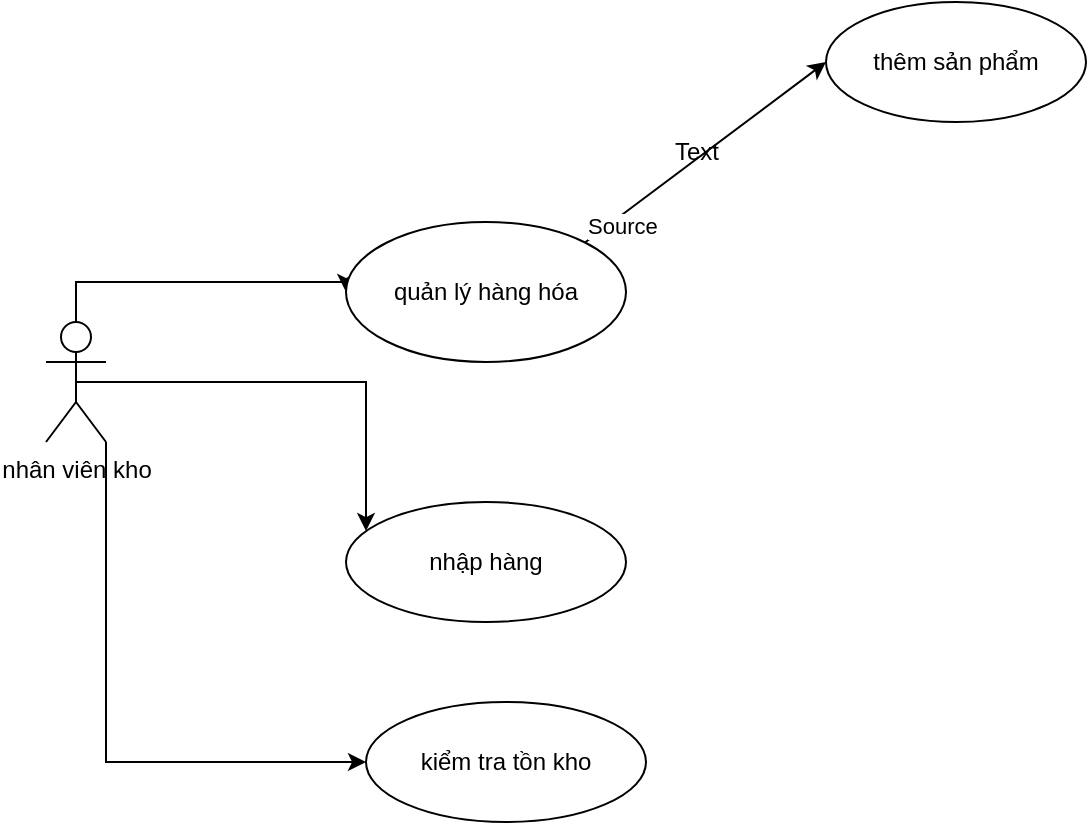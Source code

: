 <mxfile version="22.0.4" type="device" pages="2">
  <diagram name="Trang-1" id="YVOwTTcvPVqcPgHP7bQD">
    <mxGraphModel dx="1290" dy="573" grid="1" gridSize="10" guides="1" tooltips="1" connect="1" arrows="1" fold="1" page="1" pageScale="1" pageWidth="827" pageHeight="1169" math="0" shadow="0">
      <root>
        <mxCell id="0" />
        <mxCell id="1" parent="0" />
        <mxCell id="rw_lriZMITa9iQaK21Hy-14" style="edgeStyle=orthogonalEdgeStyle;rounded=0;orthogonalLoop=1;jettySize=auto;html=1;exitX=0.5;exitY=1;exitDx=0;exitDy=0;" parent="1" edge="1">
          <mxGeometry relative="1" as="geometry">
            <mxPoint x="150" y="290" as="sourcePoint" />
            <mxPoint x="150" y="290" as="targetPoint" />
          </mxGeometry>
        </mxCell>
        <mxCell id="2oSJLv5EbDAendmqQmss-5" style="edgeStyle=orthogonalEdgeStyle;rounded=0;orthogonalLoop=1;jettySize=auto;html=1;exitX=0.5;exitY=0;exitDx=0;exitDy=0;exitPerimeter=0;entryX=0;entryY=0.5;entryDx=0;entryDy=0;" parent="1" source="2oSJLv5EbDAendmqQmss-1" target="2oSJLv5EbDAendmqQmss-2" edge="1">
          <mxGeometry relative="1" as="geometry">
            <Array as="points">
              <mxPoint x="115" y="150" />
              <mxPoint x="250" y="150" />
            </Array>
          </mxGeometry>
        </mxCell>
        <mxCell id="2oSJLv5EbDAendmqQmss-8" style="edgeStyle=orthogonalEdgeStyle;rounded=0;orthogonalLoop=1;jettySize=auto;html=1;exitX=0.5;exitY=0.5;exitDx=0;exitDy=0;exitPerimeter=0;" parent="1" source="2oSJLv5EbDAendmqQmss-1" target="2oSJLv5EbDAendmqQmss-6" edge="1">
          <mxGeometry relative="1" as="geometry">
            <Array as="points">
              <mxPoint x="260" y="200" />
            </Array>
          </mxGeometry>
        </mxCell>
        <mxCell id="2oSJLv5EbDAendmqQmss-11" style="edgeStyle=orthogonalEdgeStyle;rounded=0;orthogonalLoop=1;jettySize=auto;html=1;exitX=1;exitY=1;exitDx=0;exitDy=0;exitPerimeter=0;" parent="1" edge="1">
          <mxGeometry relative="1" as="geometry">
            <mxPoint x="130" y="230" as="sourcePoint" />
            <mxPoint x="260" y="390" as="targetPoint" />
            <Array as="points">
              <mxPoint x="130" y="390" />
            </Array>
          </mxGeometry>
        </mxCell>
        <mxCell id="2oSJLv5EbDAendmqQmss-1" value="nhân viên kho" style="shape=umlActor;verticalLabelPosition=bottom;verticalAlign=top;html=1;outlineConnect=0;" parent="1" vertex="1">
          <mxGeometry x="100" y="170" width="30" height="60" as="geometry" />
        </mxCell>
        <mxCell id="2oSJLv5EbDAendmqQmss-2" value="quản lý hàng hóa" style="ellipse;whiteSpace=wrap;html=1;" parent="1" vertex="1">
          <mxGeometry x="250" y="120" width="140" height="70" as="geometry" />
        </mxCell>
        <mxCell id="2oSJLv5EbDAendmqQmss-6" value="nhập hàng" style="ellipse;whiteSpace=wrap;html=1;" parent="1" vertex="1">
          <mxGeometry x="250" y="260" width="140" height="60" as="geometry" />
        </mxCell>
        <mxCell id="2oSJLv5EbDAendmqQmss-9" value="kiểm tra tồn kho" style="ellipse;whiteSpace=wrap;html=1;" parent="1" vertex="1">
          <mxGeometry x="260" y="360" width="140" height="60" as="geometry" />
        </mxCell>
        <mxCell id="2oSJLv5EbDAendmqQmss-12" value="thêm sản phẩm" style="ellipse;whiteSpace=wrap;html=1;" parent="1" vertex="1">
          <mxGeometry x="490" y="10" width="130" height="60" as="geometry" />
        </mxCell>
        <mxCell id="2oSJLv5EbDAendmqQmss-17" value="" style="endArrow=classic;html=1;rounded=0;exitX=1;exitY=0;exitDx=0;exitDy=0;entryX=0;entryY=0.5;entryDx=0;entryDy=0;" parent="1" source="2oSJLv5EbDAendmqQmss-2" target="2oSJLv5EbDAendmqQmss-12" edge="1">
          <mxGeometry relative="1" as="geometry">
            <mxPoint x="330" y="290" as="sourcePoint" />
            <mxPoint x="490" y="200" as="targetPoint" />
          </mxGeometry>
        </mxCell>
        <mxCell id="2oSJLv5EbDAendmqQmss-19" value="Source" style="edgeLabel;resizable=0;html=1;align=left;verticalAlign=bottom;" parent="2oSJLv5EbDAendmqQmss-17" connectable="0" vertex="1">
          <mxGeometry x="-1" relative="1" as="geometry" />
        </mxCell>
        <mxCell id="2oSJLv5EbDAendmqQmss-20" value="Text" style="text;html=1;align=center;verticalAlign=middle;resizable=0;points=[];autosize=1;strokeColor=none;fillColor=none;" parent="1" vertex="1">
          <mxGeometry x="400" y="70" width="50" height="30" as="geometry" />
        </mxCell>
      </root>
    </mxGraphModel>
  </diagram>
  <diagram id="F7jLTQNCGChM5TH_we4c" name="Trang-2">
    <mxGraphModel dx="1229" dy="546" grid="1" gridSize="10" guides="1" tooltips="1" connect="1" arrows="1" fold="1" page="1" pageScale="1" pageWidth="3300" pageHeight="4681" math="0" shadow="0">
      <root>
        <mxCell id="0" />
        <mxCell id="1" parent="0" />
        <mxCell id="wZ0ekpj9lYZld2IMxwDu-1" value="click vào lưu nhà cung cấp" style="rounded=0;whiteSpace=wrap;html=1;" parent="1" vertex="1">
          <mxGeometry x="585" y="470" width="120" height="60" as="geometry" />
        </mxCell>
        <mxCell id="wZ0ekpj9lYZld2IMxwDu-2" value="Read mã,tên,địa chỉ,mã doanh nghiệp,sdt,email" style="rounded=0;whiteSpace=wrap;html=1;" parent="1" vertex="1">
          <mxGeometry x="585" y="578" width="120" height="60" as="geometry" />
        </mxCell>
        <mxCell id="wZ0ekpj9lYZld2IMxwDu-4" value="&lt;p class=&quot;MsoNormal&quot;&gt;if (ten.equals(&quot;&quot;) ||&lt;br/&gt;dc.equals(&quot;&quot;) || madn.equals(&quot;&quot;) ||&lt;br/&gt;sdt.equals(&quot;&quot;) || email.equals(&quot;&quot;))&lt;/p&gt;" style="rhombus;whiteSpace=wrap;html=1;" parent="1" vertex="1">
          <mxGeometry x="510" y="680" width="270" height="120" as="geometry" />
        </mxCell>
        <mxCell id="wZ0ekpj9lYZld2IMxwDu-5" value="Yes" style="text;html=1;align=center;verticalAlign=middle;resizable=0;points=[];autosize=1;strokeColor=none;fillColor=none;" parent="1" vertex="1">
          <mxGeometry x="860" y="730" width="40" height="30" as="geometry" />
        </mxCell>
        <mxCell id="wZ0ekpj9lYZld2IMxwDu-6" value="No" style="text;html=1;align=center;verticalAlign=middle;resizable=0;points=[];autosize=1;strokeColor=none;fillColor=none;" parent="1" vertex="1">
          <mxGeometry x="375" y="740" width="40" height="30" as="geometry" />
        </mxCell>
        <mxCell id="wZ0ekpj9lYZld2IMxwDu-7" value="JOptionPane.showMessageDialog(null, &quot;Vui lòng nhập dủ thông tin&quot;);" style="rounded=0;whiteSpace=wrap;html=1;" parent="1" vertex="1">
          <mxGeometry x="820" y="860" width="210" height="90" as="geometry" />
        </mxCell>
        <mxCell id="wZ0ekpj9lYZld2IMxwDu-8" value="return" style="rounded=0;whiteSpace=wrap;html=1;" parent="1" vertex="1">
          <mxGeometry x="1080" y="1048" width="110" height="60" as="geometry" />
        </mxCell>
        <mxCell id="wZ0ekpj9lYZld2IMxwDu-9" value="if (!checkemail(email))" style="rhombus;whiteSpace=wrap;html=1;" parent="1" vertex="1">
          <mxGeometry x="570" y="1150" width="150" height="80" as="geometry" />
        </mxCell>
        <mxCell id="wZ0ekpj9lYZld2IMxwDu-10" value="JOptionPane.showMessageDialog(null, &quot;Email nhập không đúng định dạng &quot;);" style="whiteSpace=wrap;html=1;" parent="1" vertex="1">
          <mxGeometry x="780" y="1290" width="270" height="70" as="geometry" />
        </mxCell>
        <mxCell id="wZ0ekpj9lYZld2IMxwDu-11" value="return" style="rounded=0;whiteSpace=wrap;html=1;" parent="1" vertex="1">
          <mxGeometry x="855" y="1450" width="120" height="60" as="geometry" />
        </mxCell>
        <mxCell id="wZ0ekpj9lYZld2IMxwDu-12" value="" style="endArrow=classic;html=1;rounded=0;entryX=0.5;entryY=0;entryDx=0;entryDy=0;exitX=0.5;exitY=1;exitDx=0;exitDy=0;" parent="1" source="wZ0ekpj9lYZld2IMxwDu-1" target="wZ0ekpj9lYZld2IMxwDu-2" edge="1">
          <mxGeometry width="50" height="50" relative="1" as="geometry">
            <mxPoint x="650" y="770" as="sourcePoint" />
            <mxPoint x="700" y="720" as="targetPoint" />
          </mxGeometry>
        </mxCell>
        <mxCell id="wZ0ekpj9lYZld2IMxwDu-13" value="" style="endArrow=classic;html=1;rounded=0;entryX=0.5;entryY=0;entryDx=0;entryDy=0;exitX=0.5;exitY=1;exitDx=0;exitDy=0;" parent="1" source="wZ0ekpj9lYZld2IMxwDu-2" target="wZ0ekpj9lYZld2IMxwDu-4" edge="1">
          <mxGeometry width="50" height="50" relative="1" as="geometry">
            <mxPoint x="650" y="670" as="sourcePoint" />
            <mxPoint x="660" y="590" as="targetPoint" />
          </mxGeometry>
        </mxCell>
        <mxCell id="wZ0ekpj9lYZld2IMxwDu-14" style="edgeStyle=orthogonalEdgeStyle;rounded=0;orthogonalLoop=1;jettySize=auto;html=1;exitX=0.5;exitY=1;exitDx=0;exitDy=0;" parent="1" source="wZ0ekpj9lYZld2IMxwDu-2" target="wZ0ekpj9lYZld2IMxwDu-2" edge="1">
          <mxGeometry relative="1" as="geometry" />
        </mxCell>
        <mxCell id="wZ0ekpj9lYZld2IMxwDu-15" value="" style="endArrow=classic;html=1;rounded=0;entryX=0.5;entryY=0;entryDx=0;entryDy=0;exitX=1;exitY=0.5;exitDx=0;exitDy=0;" parent="1" source="wZ0ekpj9lYZld2IMxwDu-4" target="wZ0ekpj9lYZld2IMxwDu-7" edge="1">
          <mxGeometry width="50" height="50" relative="1" as="geometry">
            <mxPoint x="670" y="560" as="sourcePoint" />
            <mxPoint x="670" y="600" as="targetPoint" />
            <Array as="points">
              <mxPoint x="925" y="740" />
            </Array>
          </mxGeometry>
        </mxCell>
        <mxCell id="wZ0ekpj9lYZld2IMxwDu-16" value="" style="endArrow=classic;html=1;rounded=0;entryX=0;entryY=0.5;entryDx=0;entryDy=0;exitX=0.5;exitY=1;exitDx=0;exitDy=0;" parent="1" source="wZ0ekpj9lYZld2IMxwDu-7" target="wZ0ekpj9lYZld2IMxwDu-8" edge="1">
          <mxGeometry width="50" height="50" relative="1" as="geometry">
            <mxPoint x="680" y="570" as="sourcePoint" />
            <mxPoint x="680" y="610" as="targetPoint" />
            <Array as="points">
              <mxPoint x="925" y="1078" />
            </Array>
          </mxGeometry>
        </mxCell>
        <mxCell id="wZ0ekpj9lYZld2IMxwDu-17" value="" style="endArrow=classic;html=1;rounded=0;exitX=0;exitY=0.5;exitDx=0;exitDy=0;" parent="1" source="wZ0ekpj9lYZld2IMxwDu-4" edge="1">
          <mxGeometry width="50" height="50" relative="1" as="geometry">
            <mxPoint x="690" y="580" as="sourcePoint" />
            <mxPoint x="640" y="1040" as="targetPoint" />
            <Array as="points">
              <mxPoint x="370" y="740" />
              <mxPoint x="370" y="1040" />
            </Array>
          </mxGeometry>
        </mxCell>
        <mxCell id="wZ0ekpj9lYZld2IMxwDu-19" value="" style="endArrow=classic;html=1;rounded=0;" parent="1" target="wZ0ekpj9lYZld2IMxwDu-9" edge="1">
          <mxGeometry width="50" height="50" relative="1" as="geometry">
            <mxPoint x="645" y="1040" as="sourcePoint" />
            <mxPoint x="710" y="640" as="targetPoint" />
          </mxGeometry>
        </mxCell>
        <mxCell id="wZ0ekpj9lYZld2IMxwDu-20" value="" style="endArrow=classic;html=1;rounded=0;entryX=0.5;entryY=0;entryDx=0;entryDy=0;exitX=1;exitY=0.5;exitDx=0;exitDy=0;" parent="1" source="wZ0ekpj9lYZld2IMxwDu-9" target="wZ0ekpj9lYZld2IMxwDu-10" edge="1">
          <mxGeometry width="50" height="50" relative="1" as="geometry">
            <mxPoint x="655" y="1080" as="sourcePoint" />
            <mxPoint x="655" y="1160" as="targetPoint" />
            <Array as="points">
              <mxPoint x="915" y="1192" />
            </Array>
          </mxGeometry>
        </mxCell>
        <mxCell id="wZ0ekpj9lYZld2IMxwDu-21" value="" style="endArrow=classic;html=1;rounded=0;entryX=0.5;entryY=0;entryDx=0;entryDy=0;exitX=0.5;exitY=1;exitDx=0;exitDy=0;" parent="1" source="wZ0ekpj9lYZld2IMxwDu-10" target="wZ0ekpj9lYZld2IMxwDu-11" edge="1">
          <mxGeometry width="50" height="50" relative="1" as="geometry">
            <mxPoint x="665" y="1090" as="sourcePoint" />
            <mxPoint x="665" y="1170" as="targetPoint" />
            <Array as="points" />
          </mxGeometry>
        </mxCell>
        <mxCell id="wZ0ekpj9lYZld2IMxwDu-22" value="" style="endArrow=classic;html=1;rounded=0;exitX=0;exitY=0.5;exitDx=0;exitDy=0;" parent="1" source="wZ0ekpj9lYZld2IMxwDu-9" edge="1">
          <mxGeometry width="50" height="50" relative="1" as="geometry">
            <mxPoint x="675" y="1100" as="sourcePoint" />
            <mxPoint x="630" y="1480" as="targetPoint" />
            <Array as="points">
              <mxPoint x="360" y="1190" />
              <mxPoint x="360" y="1480" />
            </Array>
          </mxGeometry>
        </mxCell>
        <mxCell id="wZ0ekpj9lYZld2IMxwDu-23" value="Yes" style="text;html=1;align=center;verticalAlign=middle;resizable=0;points=[];autosize=1;strokeColor=none;fillColor=none;" parent="1" vertex="1">
          <mxGeometry x="830" y="1150" width="40" height="30" as="geometry" />
        </mxCell>
        <mxCell id="wZ0ekpj9lYZld2IMxwDu-24" value="No" style="text;html=1;align=center;verticalAlign=middle;resizable=0;points=[];autosize=1;strokeColor=none;fillColor=none;" parent="1" vertex="1">
          <mxGeometry x="390" y="1150" width="40" height="30" as="geometry" />
        </mxCell>
        <mxCell id="wZ0ekpj9lYZld2IMxwDu-25" value="1" style="text;html=1;align=center;verticalAlign=middle;resizable=0;points=[];autosize=1;strokeColor=none;fillColor=none;" parent="1" vertex="1">
          <mxGeometry x="715" y="480" width="30" height="30" as="geometry" />
        </mxCell>
        <mxCell id="wZ0ekpj9lYZld2IMxwDu-26" value="2" style="text;html=1;align=center;verticalAlign=middle;resizable=0;points=[];autosize=1;strokeColor=none;fillColor=none;" parent="1" vertex="1">
          <mxGeometry x="715" y="595" width="30" height="30" as="geometry" />
        </mxCell>
        <mxCell id="wZ0ekpj9lYZld2IMxwDu-27" value="3" style="text;html=1;align=center;verticalAlign=middle;resizable=0;points=[];autosize=1;strokeColor=none;fillColor=none;" parent="1" vertex="1">
          <mxGeometry x="735" y="688" width="30" height="30" as="geometry" />
        </mxCell>
        <mxCell id="wZ0ekpj9lYZld2IMxwDu-28" value="4" style="text;html=1;align=center;verticalAlign=middle;resizable=0;points=[];autosize=1;strokeColor=none;fillColor=none;" parent="1" vertex="1">
          <mxGeometry x="975" y="828" width="30" height="30" as="geometry" />
        </mxCell>
        <mxCell id="wZ0ekpj9lYZld2IMxwDu-29" value="5" style="text;html=1;align=center;verticalAlign=middle;resizable=0;points=[];autosize=1;strokeColor=none;fillColor=none;" parent="1" vertex="1">
          <mxGeometry x="1120" y="1000" width="30" height="30" as="geometry" />
        </mxCell>
        <mxCell id="wZ0ekpj9lYZld2IMxwDu-30" value="6" style="text;html=1;align=center;verticalAlign=middle;resizable=0;points=[];autosize=1;strokeColor=none;fillColor=none;" parent="1" vertex="1">
          <mxGeometry x="675" y="1138" width="30" height="30" as="geometry" />
        </mxCell>
        <mxCell id="wZ0ekpj9lYZld2IMxwDu-31" value="7" style="text;html=1;align=center;verticalAlign=middle;resizable=0;points=[];autosize=1;strokeColor=none;fillColor=none;" parent="1" vertex="1">
          <mxGeometry x="950" y="1250" width="30" height="30" as="geometry" />
        </mxCell>
        <mxCell id="wZ0ekpj9lYZld2IMxwDu-32" value="8" style="text;html=1;align=center;verticalAlign=middle;resizable=0;points=[];autosize=1;strokeColor=none;fillColor=none;" parent="1" vertex="1">
          <mxGeometry x="950" y="1410" width="30" height="30" as="geometry" />
        </mxCell>
        <mxCell id="wZ0ekpj9lYZld2IMxwDu-33" value="A" style="text;html=1;align=center;verticalAlign=middle;resizable=0;points=[];autosize=1;strokeColor=none;fillColor=none;" parent="1" vertex="1">
          <mxGeometry x="645" y="538" width="30" height="30" as="geometry" />
        </mxCell>
        <mxCell id="wZ0ekpj9lYZld2IMxwDu-34" value="B" style="text;html=1;align=center;verticalAlign=middle;resizable=0;points=[];autosize=1;strokeColor=none;fillColor=none;" parent="1" vertex="1">
          <mxGeometry x="655" y="638" width="30" height="30" as="geometry" />
        </mxCell>
        <mxCell id="wZ0ekpj9lYZld2IMxwDu-35" value="C" style="text;html=1;align=center;verticalAlign=middle;resizable=0;points=[];autosize=1;strokeColor=none;fillColor=none;" parent="1" vertex="1">
          <mxGeometry x="865" y="768" width="30" height="30" as="geometry" />
        </mxCell>
        <mxCell id="wZ0ekpj9lYZld2IMxwDu-36" value="D" style="text;html=1;align=center;verticalAlign=middle;resizable=0;points=[];autosize=1;strokeColor=none;fillColor=none;" parent="1" vertex="1">
          <mxGeometry x="375" y="880" width="30" height="30" as="geometry" />
        </mxCell>
        <mxCell id="wZ0ekpj9lYZld2IMxwDu-37" value="E" style="text;html=1;align=center;verticalAlign=middle;resizable=0;points=[];autosize=1;strokeColor=none;fillColor=none;" parent="1" vertex="1">
          <mxGeometry x="880" y="970" width="30" height="30" as="geometry" />
        </mxCell>
        <mxCell id="wZ0ekpj9lYZld2IMxwDu-38" value="F" style="text;html=1;align=center;verticalAlign=middle;resizable=0;points=[];autosize=1;strokeColor=none;fillColor=none;" parent="1" vertex="1">
          <mxGeometry x="375" y="1250" width="30" height="30" as="geometry" />
        </mxCell>
        <mxCell id="wZ0ekpj9lYZld2IMxwDu-39" value="G" style="text;html=1;align=center;verticalAlign=middle;resizable=0;points=[];autosize=1;strokeColor=none;fillColor=none;" parent="1" vertex="1">
          <mxGeometry x="835" y="1208" width="30" height="30" as="geometry" />
        </mxCell>
        <mxCell id="wZ0ekpj9lYZld2IMxwDu-40" value="H" style="text;html=1;align=center;verticalAlign=middle;resizable=0;points=[];autosize=1;strokeColor=none;fillColor=none;" parent="1" vertex="1">
          <mxGeometry x="855" y="1360" width="30" height="30" as="geometry" />
        </mxCell>
        <mxCell id="wZ0ekpj9lYZld2IMxwDu-41" value="I" style="text;html=1;align=center;verticalAlign=middle;resizable=0;points=[];autosize=1;strokeColor=none;fillColor=none;" parent="1" vertex="1">
          <mxGeometry x="1090" y="1220" width="30" height="30" as="geometry" />
        </mxCell>
        <mxCell id="wZ0ekpj9lYZld2IMxwDu-42" value="" style="endArrow=classic;html=1;rounded=0;exitX=0.5;exitY=1;exitDx=0;exitDy=0;entryX=1;entryY=0.5;entryDx=0;entryDy=0;" parent="1" source="wZ0ekpj9lYZld2IMxwDu-8" edge="1" target="g4c_6h65PSuElQiDOU8y-1">
          <mxGeometry width="50" height="50" relative="1" as="geometry">
            <mxPoint x="935" y="960" as="sourcePoint" />
            <mxPoint x="1150" y="1330" as="targetPoint" />
            <Array as="points">
              <mxPoint x="1135" y="2480" />
            </Array>
          </mxGeometry>
        </mxCell>
        <mxCell id="wZ0ekpj9lYZld2IMxwDu-43" value="if (temp.update())" style="rhombus;whiteSpace=wrap;html=1;" parent="1" vertex="1">
          <mxGeometry x="555" y="1540" width="150" height="80" as="geometry" />
        </mxCell>
        <mxCell id="wZ0ekpj9lYZld2IMxwDu-44" value="" style="endArrow=classic;html=1;rounded=0;entryX=1;entryY=0;entryDx=0;entryDy=0;" parent="1" source="wZ0ekpj9lYZld2IMxwDu-11" edge="1" target="g4c_6h65PSuElQiDOU8y-1">
          <mxGeometry width="50" height="50" relative="1" as="geometry">
            <mxPoint x="925" y="1370" as="sourcePoint" />
            <mxPoint x="630" y="1480" as="targetPoint" />
            <Array as="points">
              <mxPoint x="1080" y="1480" />
              <mxPoint x="1080" y="2450" />
            </Array>
          </mxGeometry>
        </mxCell>
        <mxCell id="wZ0ekpj9lYZld2IMxwDu-45" value="" style="endArrow=classic;html=1;rounded=0;entryX=0.5;entryY=0;entryDx=0;entryDy=0;" parent="1" target="wZ0ekpj9lYZld2IMxwDu-43" edge="1">
          <mxGeometry width="50" height="50" relative="1" as="geometry">
            <mxPoint x="630" y="1480" as="sourcePoint" />
            <mxPoint x="935" y="1470" as="targetPoint" />
            <Array as="points" />
          </mxGeometry>
        </mxCell>
        <mxCell id="wZ0ekpj9lYZld2IMxwDu-46" value="K" style="text;html=1;align=center;verticalAlign=middle;resizable=0;points=[];autosize=1;strokeColor=none;fillColor=none;" parent="1" vertex="1">
          <mxGeometry x="930" y="1380" width="30" height="30" as="geometry" />
        </mxCell>
        <mxCell id="wZ0ekpj9lYZld2IMxwDu-47" value="9" style="text;html=1;align=center;verticalAlign=middle;resizable=0;points=[];autosize=1;strokeColor=none;fillColor=none;" parent="1" vertex="1">
          <mxGeometry x="670" y="1530" width="30" height="30" as="geometry" />
        </mxCell>
        <mxCell id="wZ0ekpj9lYZld2IMxwDu-48" value="JOptionPane.showMessageDialog(null, &quot;Cập nhật thành công&quot;);" style="rounded=0;whiteSpace=wrap;html=1;" parent="1" vertex="1">
          <mxGeometry x="835" y="1700" width="210" height="60" as="geometry" />
        </mxCell>
        <mxCell id="wZ0ekpj9lYZld2IMxwDu-49" value="" style="endArrow=classic;html=1;rounded=0;entryX=0.316;entryY=0.024;entryDx=0;entryDy=0;exitX=1;exitY=0.5;exitDx=0;exitDy=0;entryPerimeter=0;" parent="1" target="wZ0ekpj9lYZld2IMxwDu-48" edge="1">
          <mxGeometry width="50" height="50" relative="1" as="geometry">
            <mxPoint x="705" y="1580" as="sourcePoint" />
            <mxPoint x="900" y="1680" as="targetPoint" />
            <Array as="points">
              <mxPoint x="900" y="1582" />
            </Array>
          </mxGeometry>
        </mxCell>
        <mxCell id="wZ0ekpj9lYZld2IMxwDu-50" value="" style="endArrow=classic;html=1;rounded=0;exitX=0;exitY=0.5;exitDx=0;exitDy=0;" parent="1" edge="1">
          <mxGeometry width="50" height="50" relative="1" as="geometry">
            <mxPoint x="560" y="1580" as="sourcePoint" />
            <mxPoint x="570" y="1870" as="targetPoint" />
            <Array as="points">
              <mxPoint x="350" y="1580" />
              <mxPoint x="350" y="1870" />
            </Array>
          </mxGeometry>
        </mxCell>
        <mxCell id="wZ0ekpj9lYZld2IMxwDu-51" value="Mainframe.listcc.load();" style="rounded=0;whiteSpace=wrap;html=1;" parent="1" vertex="1">
          <mxGeometry x="570" y="1840" width="180" height="60" as="geometry" />
        </mxCell>
        <mxCell id="wZ0ekpj9lYZld2IMxwDu-52" value="" style="endArrow=classic;html=1;rounded=0;entryX=1;entryY=0.5;entryDx=0;entryDy=0;exitX=0.34;exitY=0.978;exitDx=0;exitDy=0;exitPerimeter=0;" parent="1" source="wZ0ekpj9lYZld2IMxwDu-48" target="wZ0ekpj9lYZld2IMxwDu-51" edge="1">
          <mxGeometry width="50" height="50" relative="1" as="geometry">
            <mxPoint x="715" y="1590" as="sourcePoint" />
            <mxPoint x="770" y="1880" as="targetPoint" />
            <Array as="points">
              <mxPoint x="906" y="1870" />
            </Array>
          </mxGeometry>
        </mxCell>
        <mxCell id="wZ0ekpj9lYZld2IMxwDu-53" value="" style="endArrow=classic;html=1;rounded=0;entryX=0.5;entryY=0;entryDx=0;entryDy=0;" parent="1" edge="1">
          <mxGeometry width="50" height="50" relative="1" as="geometry">
            <mxPoint x="653.95" y="2140" as="sourcePoint" />
            <mxPoint x="653.95" y="2200" as="targetPoint" />
            <Array as="points" />
          </mxGeometry>
        </mxCell>
        <mxCell id="wZ0ekpj9lYZld2IMxwDu-54" value="" style="endArrow=classic;html=1;rounded=0;entryX=0.5;entryY=0;entryDx=0;entryDy=0;" parent="1" edge="1">
          <mxGeometry width="50" height="50" relative="1" as="geometry">
            <mxPoint x="653.95" y="2020" as="sourcePoint" />
            <mxPoint x="653.95" y="2080" as="targetPoint" />
            <Array as="points" />
          </mxGeometry>
        </mxCell>
        <mxCell id="wZ0ekpj9lYZld2IMxwDu-55" value="" style="endArrow=classic;html=1;rounded=0;entryX=0.5;entryY=0;entryDx=0;entryDy=0;" parent="1" edge="1">
          <mxGeometry width="50" height="50" relative="1" as="geometry">
            <mxPoint x="653.95" y="1900" as="sourcePoint" />
            <mxPoint x="653.95" y="1960" as="targetPoint" />
            <Array as="points" />
          </mxGeometry>
        </mxCell>
        <mxCell id="wZ0ekpj9lYZld2IMxwDu-56" value="dsnhacungcapcontrol.newtable();" style="rounded=0;whiteSpace=wrap;html=1;" parent="1" vertex="1">
          <mxGeometry x="570" y="1960" width="190" height="60" as="geometry" />
        </mxCell>
        <mxCell id="wZ0ekpj9lYZld2IMxwDu-57" value="khothuoccontrol.newlist();" style="rounded=0;whiteSpace=wrap;html=1;" parent="1" vertex="1">
          <mxGeometry x="570" y="2080" width="180" height="60" as="geometry" />
        </mxCell>
        <mxCell id="wZ0ekpj9lYZld2IMxwDu-58" value="themthuoccontrol.newlist();" style="rounded=0;whiteSpace=wrap;html=1;" parent="1" vertex="1">
          <mxGeometry x="570" y="2200" width="180" height="60" as="geometry" />
        </mxCell>
        <mxCell id="wZ0ekpj9lYZld2IMxwDu-59" value="dsnhaphangcontrol.newcombo();" style="rounded=0;whiteSpace=wrap;html=1;" parent="1" vertex="1">
          <mxGeometry x="570" y="2320" width="180" height="60" as="geometry" />
        </mxCell>
        <mxCell id="wZ0ekpj9lYZld2IMxwDu-60" value="" style="endArrow=classic;html=1;rounded=0;entryX=0.5;entryY=0;entryDx=0;entryDy=0;" parent="1" edge="1">
          <mxGeometry width="50" height="50" relative="1" as="geometry">
            <mxPoint x="653.95" y="2260" as="sourcePoint" />
            <mxPoint x="653.95" y="2320" as="targetPoint" />
            <Array as="points" />
          </mxGeometry>
        </mxCell>
        <mxCell id="g4c_6h65PSuElQiDOU8y-1" value="end btn lưu" style="whiteSpace=wrap;html=1;" vertex="1" parent="1">
          <mxGeometry x="600" y="2450" width="120" height="60" as="geometry" />
        </mxCell>
        <mxCell id="g4c_6h65PSuElQiDOU8y-2" value="" style="endArrow=classic;html=1;rounded=0;entryX=0.437;entryY=-0.003;entryDx=0;entryDy=0;entryPerimeter=0;" edge="1" parent="1" target="g4c_6h65PSuElQiDOU8y-1">
          <mxGeometry width="50" height="50" relative="1" as="geometry">
            <mxPoint x="654" y="2380" as="sourcePoint" />
            <mxPoint x="654" y="2440" as="targetPoint" />
            <Array as="points" />
          </mxGeometry>
        </mxCell>
        <mxCell id="g4c_6h65PSuElQiDOU8y-5" value="L" style="text;html=1;align=center;verticalAlign=middle;resizable=0;points=[];autosize=1;strokeColor=none;fillColor=none;" vertex="1" parent="1">
          <mxGeometry x="860" y="1630" width="30" height="30" as="geometry" />
        </mxCell>
        <mxCell id="g4c_6h65PSuElQiDOU8y-6" value="M" style="text;html=1;align=center;verticalAlign=middle;resizable=0;points=[];autosize=1;strokeColor=none;fillColor=none;" vertex="1" parent="1">
          <mxGeometry x="360" y="1650" width="30" height="30" as="geometry" />
        </mxCell>
        <mxCell id="g4c_6h65PSuElQiDOU8y-7" value="Text" style="text;html=1;align=center;verticalAlign=middle;resizable=0;points=[];autosize=1;strokeColor=none;fillColor=none;" vertex="1" parent="1">
          <mxGeometry x="1025" y="1598" width="50" height="30" as="geometry" />
        </mxCell>
      </root>
    </mxGraphModel>
  </diagram>
</mxfile>

